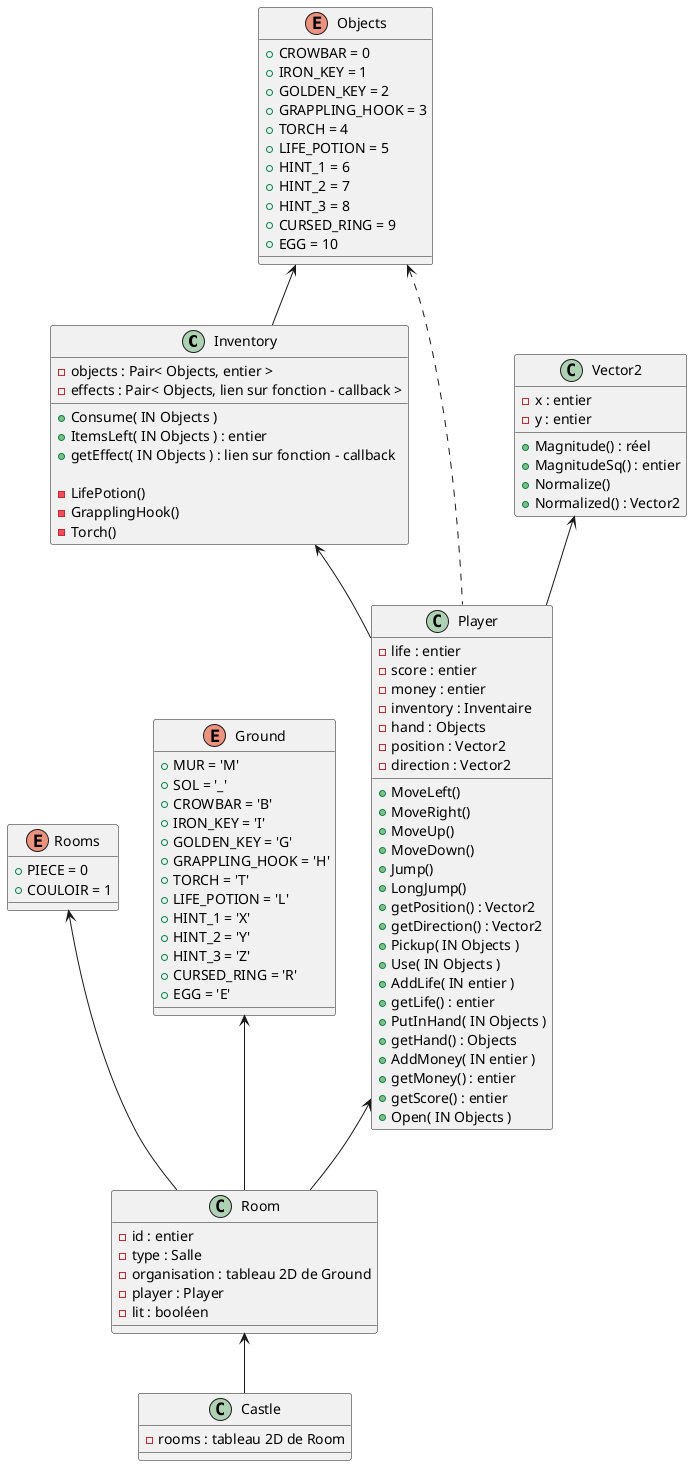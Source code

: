 @startuml

Inventory <-- Player
Room <-- Castle
Objects <-- Inventory
Vector2 <-- Player
Rooms <-- Room
Ground <-- Room
Player <-- Room
Objects <.. Player

class Vector2
{
    - x : entier
    - y : entier

    + Magnitude() : réel
    + MagnitudeSq() : entier
    + Normalize()
    + Normalized() : Vector2

}

class Player
{
    - life : entier
    - score : entier
    - money : entier
    - inventory : Inventaire
    - hand : Objects
    - position : Vector2
    - direction : Vector2

    + MoveLeft()
    + MoveRight()
    + MoveUp()
    + MoveDown()
    + Jump()
    + LongJump()
    + getPosition() : Vector2
    + getDirection() : Vector2
    + Pickup( IN Objects )
    + Use( IN Objects )
    + AddLife( IN entier )
    + getLife() : entier
    + PutInHand( IN Objects )
    + getHand() : Objects
    + AddMoney( IN entier )
    + getMoney() : entier
    + getScore() : entier
    + Open( IN Objects )
}

class Inventory
{
    - objects : Pair< Objects, entier >
    - effects : Pair< Objects, lien sur fonction - callback >

    + Consume( IN Objects )
    + ItemsLeft( IN Objects ) : entier
    + getEffect( IN Objects ) : lien sur fonction - callback

    - LifePotion()
    - GrapplingHook()
    - Torch()
}

enum Objects
{
    + CROWBAR = 0
    + IRON_KEY = 1
    + GOLDEN_KEY = 2
    + GRAPPLING_HOOK = 3
    + TORCH = 4
    + LIFE_POTION = 5
    + HINT_1 = 6
    + HINT_2 = 7
    + HINT_3 = 8
    + CURSED_RING = 9
    + EGG = 10
}

class Castle
{
    - rooms : tableau 2D de Room
}

enum Rooms
{
    + PIECE = 0
    + COULOIR = 1
}

enum Ground
{
    + MUR = 'M'
    + SOL = '_'
    + CROWBAR = 'B'
    + IRON_KEY = 'I'
    + GOLDEN_KEY = 'G'
    + GRAPPLING_HOOK = 'H'
    + TORCH = 'T'
    + LIFE_POTION = 'L'
    + HINT_1 = 'X'
    + HINT_2 = 'Y'
    + HINT_3 = 'Z'
    + CURSED_RING = 'R'
    + EGG = 'E'
}

class Room
{
    - id : entier
    - type : Salle
    - organisation : tableau 2D de Ground
    - player : Player
    - lit : booléen
}

@enduml
